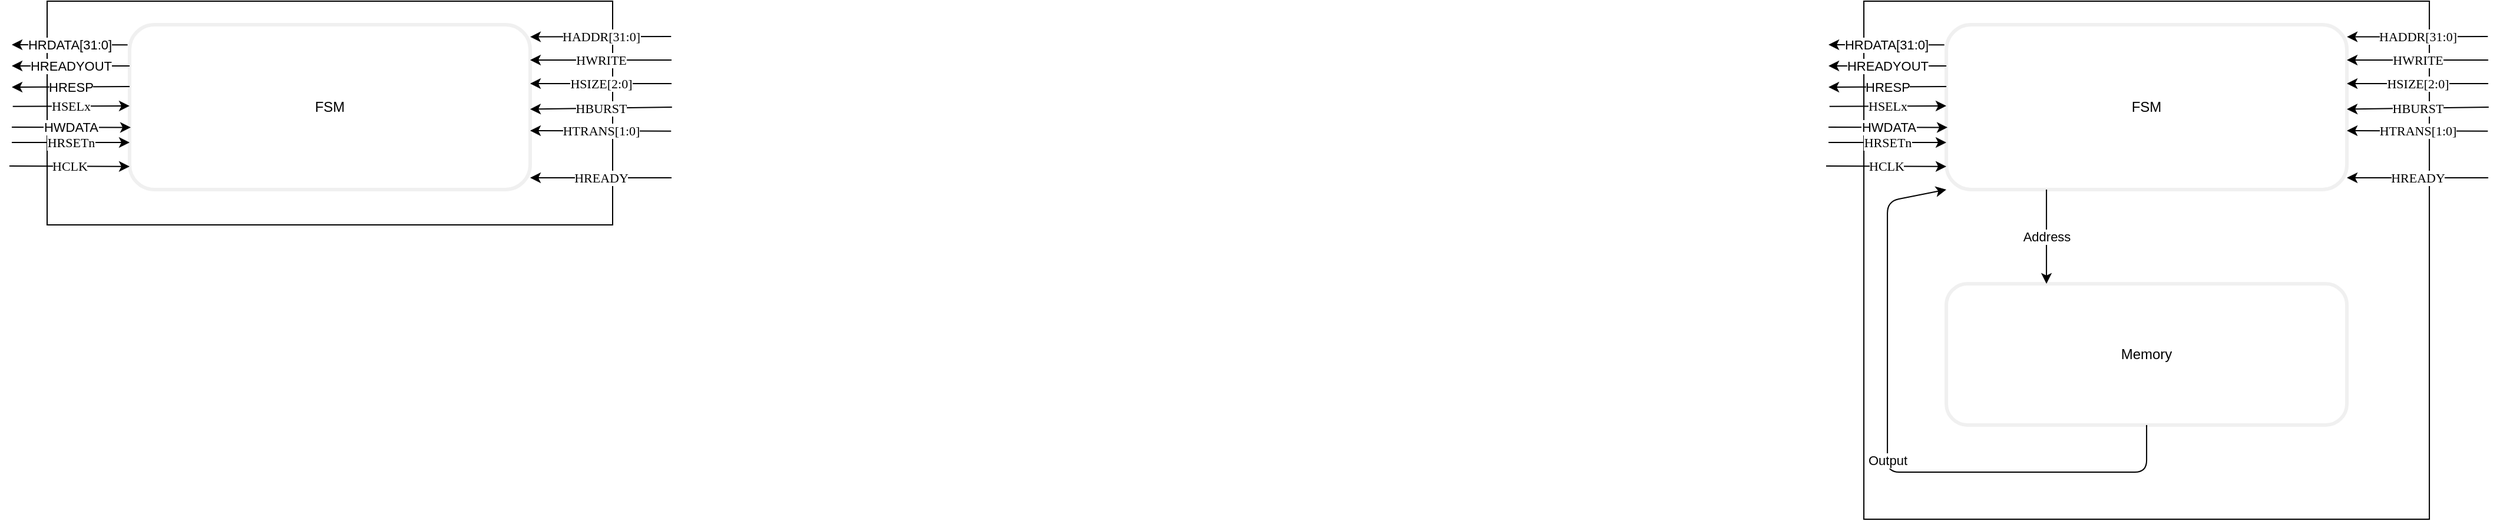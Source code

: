 <mxfile>
    <diagram id="0cS3dM0fGhjRecoo9bcB" name="Page-1">
        <mxGraphModel dx="711" dy="804" grid="1" gridSize="10" guides="1" tooltips="1" connect="1" arrows="1" fold="1" page="1" pageScale="1" pageWidth="3300" pageHeight="4681" math="0" shadow="0">
            <root>
                <mxCell id="0"/>
                <mxCell id="1" parent="0"/>
                <mxCell id="2" value="" style="rounded=0;whiteSpace=wrap;html=1;" parent="1" vertex="1">
                    <mxGeometry x="80" y="40" width="480" height="190" as="geometry"/>
                </mxCell>
                <mxCell id="4" value="FSM" style="rounded=1;whiteSpace=wrap;html=1;strokeColor=#F0F0F0;strokeWidth=3;" parent="1" vertex="1">
                    <mxGeometry x="150" y="60" width="340" height="140" as="geometry"/>
                </mxCell>
                <mxCell id="13" value="HRSETn" style="endArrow=classic;html=1;entryX=0;entryY=0.5;entryDx=0;entryDy=0;labelBackgroundColor=default;labelBorderColor=none;fontColor=default;fontFamily=Garamond;" parent="1" edge="1">
                    <mxGeometry width="50" height="50" relative="1" as="geometry">
                        <mxPoint x="50" y="160" as="sourcePoint"/>
                        <mxPoint x="150" y="160" as="targetPoint"/>
                    </mxGeometry>
                </mxCell>
                <mxCell id="14" value="HCLK" style="endArrow=classic;html=1;entryX=0.017;entryY=0.557;entryDx=0;entryDy=0;entryPerimeter=0;labelBackgroundColor=default;labelBorderColor=none;fontColor=default;fontFamily=Garamond;" parent="1" edge="1">
                    <mxGeometry width="50" height="50" relative="1" as="geometry">
                        <mxPoint x="47.96" y="180" as="sourcePoint"/>
                        <mxPoint x="150.0" y="180.39" as="targetPoint"/>
                    </mxGeometry>
                </mxCell>
                <mxCell id="16" value="HADDR[31:0]" style="endArrow=classic;html=1;exitX=1.003;exitY=0.053;exitDx=0;exitDy=0;exitPerimeter=0;labelBackgroundColor=default;labelBorderColor=none;fontColor=default;fontFamily=Garamond;" parent="1" edge="1">
                    <mxGeometry width="50" height="50" relative="1" as="geometry">
                        <mxPoint x="609.64" y="70" as="sourcePoint"/>
                        <mxPoint x="490" y="70.31" as="targetPoint"/>
                    </mxGeometry>
                </mxCell>
                <mxCell id="17" value="HWRITE" style="endArrow=classic;html=1;exitX=1;exitY=0.148;exitDx=0;exitDy=0;exitPerimeter=0;labelBackgroundColor=default;labelBorderColor=none;fontColor=default;fontFamily=Garamond;" parent="1" edge="1">
                    <mxGeometry width="50" height="50" relative="1" as="geometry">
                        <mxPoint x="610" y="90.04" as="sourcePoint"/>
                        <mxPoint x="490" y="90.0" as="targetPoint"/>
                    </mxGeometry>
                </mxCell>
                <mxCell id="18" value="HSIZE[2:0]" style="endArrow=classic;html=1;labelBackgroundColor=default;labelBorderColor=none;fontColor=default;fontFamily=Garamond;" parent="1" edge="1">
                    <mxGeometry width="50" height="50" relative="1" as="geometry">
                        <mxPoint x="610" y="110" as="sourcePoint"/>
                        <mxPoint x="490" y="110" as="targetPoint"/>
                    </mxGeometry>
                </mxCell>
                <mxCell id="19" value="HBURST" style="endArrow=classic;html=1;exitX=0.997;exitY=0.599;exitDx=0;exitDy=0;exitPerimeter=0;labelBackgroundColor=default;labelBorderColor=none;fontColor=default;fontFamily=Garamond;" parent="1" edge="1">
                    <mxGeometry width="50" height="50" relative="1" as="geometry">
                        <mxPoint x="610.36" y="130" as="sourcePoint"/>
                        <mxPoint x="490" y="131.73" as="targetPoint"/>
                    </mxGeometry>
                </mxCell>
                <mxCell id="20" value="HTRANS[1:0]" style="endArrow=classic;html=1;exitX=1.003;exitY=0.684;exitDx=0;exitDy=0;exitPerimeter=0;labelBackgroundColor=default;labelBorderColor=none;fontColor=default;fontFamily=Garamond;" parent="1" edge="1">
                    <mxGeometry width="50" height="50" relative="1" as="geometry">
                        <mxPoint x="609.64" y="150.32" as="sourcePoint"/>
                        <mxPoint x="490" y="150.0" as="targetPoint"/>
                    </mxGeometry>
                </mxCell>
                <mxCell id="154" value="HREADY" style="endArrow=classic;html=1;entryX=0.003;entryY=0.062;entryDx=0;entryDy=0;entryPerimeter=0;labelBackgroundColor=default;labelBorderColor=none;fontColor=default;fontFamily=Garamond;" parent="1" edge="1">
                    <mxGeometry width="50" height="50" relative="1" as="geometry">
                        <mxPoint x="610" y="190" as="sourcePoint"/>
                        <mxPoint x="490" y="190" as="targetPoint"/>
                        <Array as="points"/>
                    </mxGeometry>
                </mxCell>
                <mxCell id="155" value="HSELx" style="endArrow=classic;html=1;entryX=0.01;entryY=0.116;entryDx=0;entryDy=0;entryPerimeter=0;labelBackgroundColor=default;labelBorderColor=none;fontColor=default;fontFamily=Garamond;" parent="1" edge="1">
                    <mxGeometry width="50" height="50" relative="1" as="geometry">
                        <mxPoint x="50.84" y="129.37" as="sourcePoint"/>
                        <mxPoint x="150.0" y="128.95" as="targetPoint"/>
                    </mxGeometry>
                </mxCell>
                <mxCell id="156" value="HRESP" style="endArrow=classic;html=1;exitX=0;exitY=0.375;exitDx=0;exitDy=0;exitPerimeter=0;" parent="1" source="4" edge="1">
                    <mxGeometry width="50" height="50" relative="1" as="geometry">
                        <mxPoint x="10" y="100" as="sourcePoint"/>
                        <mxPoint x="50" y="113" as="targetPoint"/>
                    </mxGeometry>
                </mxCell>
                <mxCell id="157" value="HREADYOUT" style="endArrow=classic;html=1;exitX=0;exitY=0.25;exitDx=0;exitDy=0;" parent="1" source="4" edge="1">
                    <mxGeometry width="50" height="50" relative="1" as="geometry">
                        <mxPoint x="30" y="90" as="sourcePoint"/>
                        <mxPoint x="50" y="95" as="targetPoint"/>
                    </mxGeometry>
                </mxCell>
                <mxCell id="158" value="HRDATA[31:0]" style="endArrow=classic;html=1;exitX=-0.005;exitY=0.122;exitDx=0;exitDy=0;exitPerimeter=0;" parent="1" source="4" edge="1">
                    <mxGeometry width="50" height="50" relative="1" as="geometry">
                        <mxPoint x="30" y="70" as="sourcePoint"/>
                        <mxPoint x="50" y="77" as="targetPoint"/>
                    </mxGeometry>
                </mxCell>
                <mxCell id="168" value="HWDATA" style="endArrow=classic;html=1;exitX=0.003;exitY=0.623;exitDx=0;exitDy=0;exitPerimeter=0;entryX=0.003;entryY=0.623;entryDx=0;entryDy=0;entryPerimeter=0;" parent="1" target="4" edge="1">
                    <mxGeometry width="50" height="50" relative="1" as="geometry">
                        <mxPoint x="50" y="147" as="sourcePoint"/>
                        <mxPoint x="140" y="110" as="targetPoint"/>
                    </mxGeometry>
                </mxCell>
                <mxCell id="169" value="" style="rounded=0;whiteSpace=wrap;html=1;" vertex="1" parent="1">
                    <mxGeometry x="1622.04" y="40" width="480" height="440" as="geometry"/>
                </mxCell>
                <mxCell id="170" value="FSM" style="rounded=1;whiteSpace=wrap;html=1;strokeColor=#F0F0F0;strokeWidth=3;" vertex="1" parent="1">
                    <mxGeometry x="1692.04" y="60" width="340" height="140" as="geometry"/>
                </mxCell>
                <mxCell id="171" value="Memory" style="rounded=1;whiteSpace=wrap;html=1;strokeColor=#F0F0F0;strokeWidth=3;" vertex="1" parent="1">
                    <mxGeometry x="1692.04" y="280" width="340" height="120" as="geometry"/>
                </mxCell>
                <mxCell id="172" value="Address" style="endArrow=classic;html=1;entryX=0.25;entryY=0;entryDx=0;entryDy=0;exitX=0.25;exitY=1;exitDx=0;exitDy=0;" edge="1" parent="1" source="170" target="171">
                    <mxGeometry width="50" height="50" relative="1" as="geometry">
                        <mxPoint x="1862.04" y="250" as="sourcePoint"/>
                        <mxPoint x="1862.04" y="270.711" as="targetPoint"/>
                    </mxGeometry>
                </mxCell>
                <mxCell id="173" value="Output" style="endArrow=classic;html=1;exitX=0.5;exitY=1;exitDx=0;exitDy=0;entryX=0;entryY=1;entryDx=0;entryDy=0;" edge="1" parent="1" source="171" target="170">
                    <mxGeometry width="50" height="50" relative="1" as="geometry">
                        <mxPoint x="1842.04" y="470" as="sourcePoint"/>
                        <mxPoint x="1862.04" y="450" as="targetPoint"/>
                        <Array as="points">
                            <mxPoint x="1862.04" y="440"/>
                            <mxPoint x="1642.04" y="440"/>
                            <mxPoint x="1642.04" y="210"/>
                        </Array>
                    </mxGeometry>
                </mxCell>
                <mxCell id="174" value="HRSETn" style="endArrow=classic;html=1;entryX=0;entryY=0.5;entryDx=0;entryDy=0;labelBackgroundColor=default;labelBorderColor=none;fontColor=default;fontFamily=Garamond;" edge="1" parent="1">
                    <mxGeometry width="50" height="50" relative="1" as="geometry">
                        <mxPoint x="1592.04" y="160" as="sourcePoint"/>
                        <mxPoint x="1692.04" y="160" as="targetPoint"/>
                    </mxGeometry>
                </mxCell>
                <mxCell id="175" value="HCLK" style="endArrow=classic;html=1;entryX=0.017;entryY=0.557;entryDx=0;entryDy=0;entryPerimeter=0;labelBackgroundColor=default;labelBorderColor=none;fontColor=default;fontFamily=Garamond;" edge="1" parent="1">
                    <mxGeometry width="50" height="50" relative="1" as="geometry">
                        <mxPoint x="1590" y="180" as="sourcePoint"/>
                        <mxPoint x="1692.04" y="180.39" as="targetPoint"/>
                    </mxGeometry>
                </mxCell>
                <mxCell id="176" value="HADDR[31:0]" style="endArrow=classic;html=1;exitX=1.003;exitY=0.053;exitDx=0;exitDy=0;exitPerimeter=0;labelBackgroundColor=default;labelBorderColor=none;fontColor=default;fontFamily=Garamond;" edge="1" parent="1">
                    <mxGeometry width="50" height="50" relative="1" as="geometry">
                        <mxPoint x="2151.68" y="70" as="sourcePoint"/>
                        <mxPoint x="2032.04" y="70.31" as="targetPoint"/>
                    </mxGeometry>
                </mxCell>
                <mxCell id="177" value="HWRITE" style="endArrow=classic;html=1;exitX=1;exitY=0.148;exitDx=0;exitDy=0;exitPerimeter=0;labelBackgroundColor=default;labelBorderColor=none;fontColor=default;fontFamily=Garamond;" edge="1" parent="1">
                    <mxGeometry width="50" height="50" relative="1" as="geometry">
                        <mxPoint x="2152.04" y="90.04" as="sourcePoint"/>
                        <mxPoint x="2032.04" y="90" as="targetPoint"/>
                    </mxGeometry>
                </mxCell>
                <mxCell id="178" value="HSIZE[2:0]" style="endArrow=classic;html=1;labelBackgroundColor=default;labelBorderColor=none;fontColor=default;fontFamily=Garamond;" edge="1" parent="1">
                    <mxGeometry width="50" height="50" relative="1" as="geometry">
                        <mxPoint x="2152.04" y="110" as="sourcePoint"/>
                        <mxPoint x="2032.04" y="110" as="targetPoint"/>
                    </mxGeometry>
                </mxCell>
                <mxCell id="179" value="HBURST" style="endArrow=classic;html=1;exitX=0.997;exitY=0.599;exitDx=0;exitDy=0;exitPerimeter=0;labelBackgroundColor=default;labelBorderColor=none;fontColor=default;fontFamily=Garamond;" edge="1" parent="1">
                    <mxGeometry width="50" height="50" relative="1" as="geometry">
                        <mxPoint x="2152.4" y="130" as="sourcePoint"/>
                        <mxPoint x="2032.04" y="131.73" as="targetPoint"/>
                    </mxGeometry>
                </mxCell>
                <mxCell id="180" value="HTRANS[1:0]" style="endArrow=classic;html=1;exitX=1.003;exitY=0.684;exitDx=0;exitDy=0;exitPerimeter=0;labelBackgroundColor=default;labelBorderColor=none;fontColor=default;fontFamily=Garamond;" edge="1" parent="1">
                    <mxGeometry width="50" height="50" relative="1" as="geometry">
                        <mxPoint x="2151.68" y="150.32" as="sourcePoint"/>
                        <mxPoint x="2032.04" y="150" as="targetPoint"/>
                    </mxGeometry>
                </mxCell>
                <mxCell id="181" value="HREADY" style="endArrow=classic;html=1;entryX=0.003;entryY=0.062;entryDx=0;entryDy=0;entryPerimeter=0;labelBackgroundColor=default;labelBorderColor=none;fontColor=default;fontFamily=Garamond;" edge="1" parent="1">
                    <mxGeometry width="50" height="50" relative="1" as="geometry">
                        <mxPoint x="2152.04" y="190" as="sourcePoint"/>
                        <mxPoint x="2032.04" y="190" as="targetPoint"/>
                        <Array as="points"/>
                    </mxGeometry>
                </mxCell>
                <mxCell id="182" value="HSELx" style="endArrow=classic;html=1;entryX=0.01;entryY=0.116;entryDx=0;entryDy=0;entryPerimeter=0;labelBackgroundColor=default;labelBorderColor=none;fontColor=default;fontFamily=Garamond;" edge="1" parent="1">
                    <mxGeometry width="50" height="50" relative="1" as="geometry">
                        <mxPoint x="1592.88" y="129.37" as="sourcePoint"/>
                        <mxPoint x="1692.04" y="128.95" as="targetPoint"/>
                    </mxGeometry>
                </mxCell>
                <mxCell id="183" value="HRESP" style="endArrow=classic;html=1;exitX=0;exitY=0.375;exitDx=0;exitDy=0;exitPerimeter=0;" edge="1" parent="1" source="170">
                    <mxGeometry width="50" height="50" relative="1" as="geometry">
                        <mxPoint x="1552.04" y="100" as="sourcePoint"/>
                        <mxPoint x="1592.04" y="113" as="targetPoint"/>
                    </mxGeometry>
                </mxCell>
                <mxCell id="184" value="HREADYOUT" style="endArrow=classic;html=1;exitX=0;exitY=0.25;exitDx=0;exitDy=0;" edge="1" parent="1" source="170">
                    <mxGeometry width="50" height="50" relative="1" as="geometry">
                        <mxPoint x="1572.04" y="90" as="sourcePoint"/>
                        <mxPoint x="1592.04" y="95" as="targetPoint"/>
                    </mxGeometry>
                </mxCell>
                <mxCell id="185" value="HRDATA[31:0]" style="endArrow=classic;html=1;exitX=-0.005;exitY=0.122;exitDx=0;exitDy=0;exitPerimeter=0;" edge="1" parent="1" source="170">
                    <mxGeometry width="50" height="50" relative="1" as="geometry">
                        <mxPoint x="1572.04" y="70" as="sourcePoint"/>
                        <mxPoint x="1592.04" y="77" as="targetPoint"/>
                    </mxGeometry>
                </mxCell>
                <mxCell id="186" value="HWDATA" style="endArrow=classic;html=1;exitX=0.003;exitY=0.623;exitDx=0;exitDy=0;exitPerimeter=0;entryX=0.003;entryY=0.623;entryDx=0;entryDy=0;entryPerimeter=0;" edge="1" parent="1" target="170">
                    <mxGeometry width="50" height="50" relative="1" as="geometry">
                        <mxPoint x="1592.04" y="147" as="sourcePoint"/>
                        <mxPoint x="1682.04" y="110" as="targetPoint"/>
                    </mxGeometry>
                </mxCell>
            </root>
        </mxGraphModel>
    </diagram>
</mxfile>